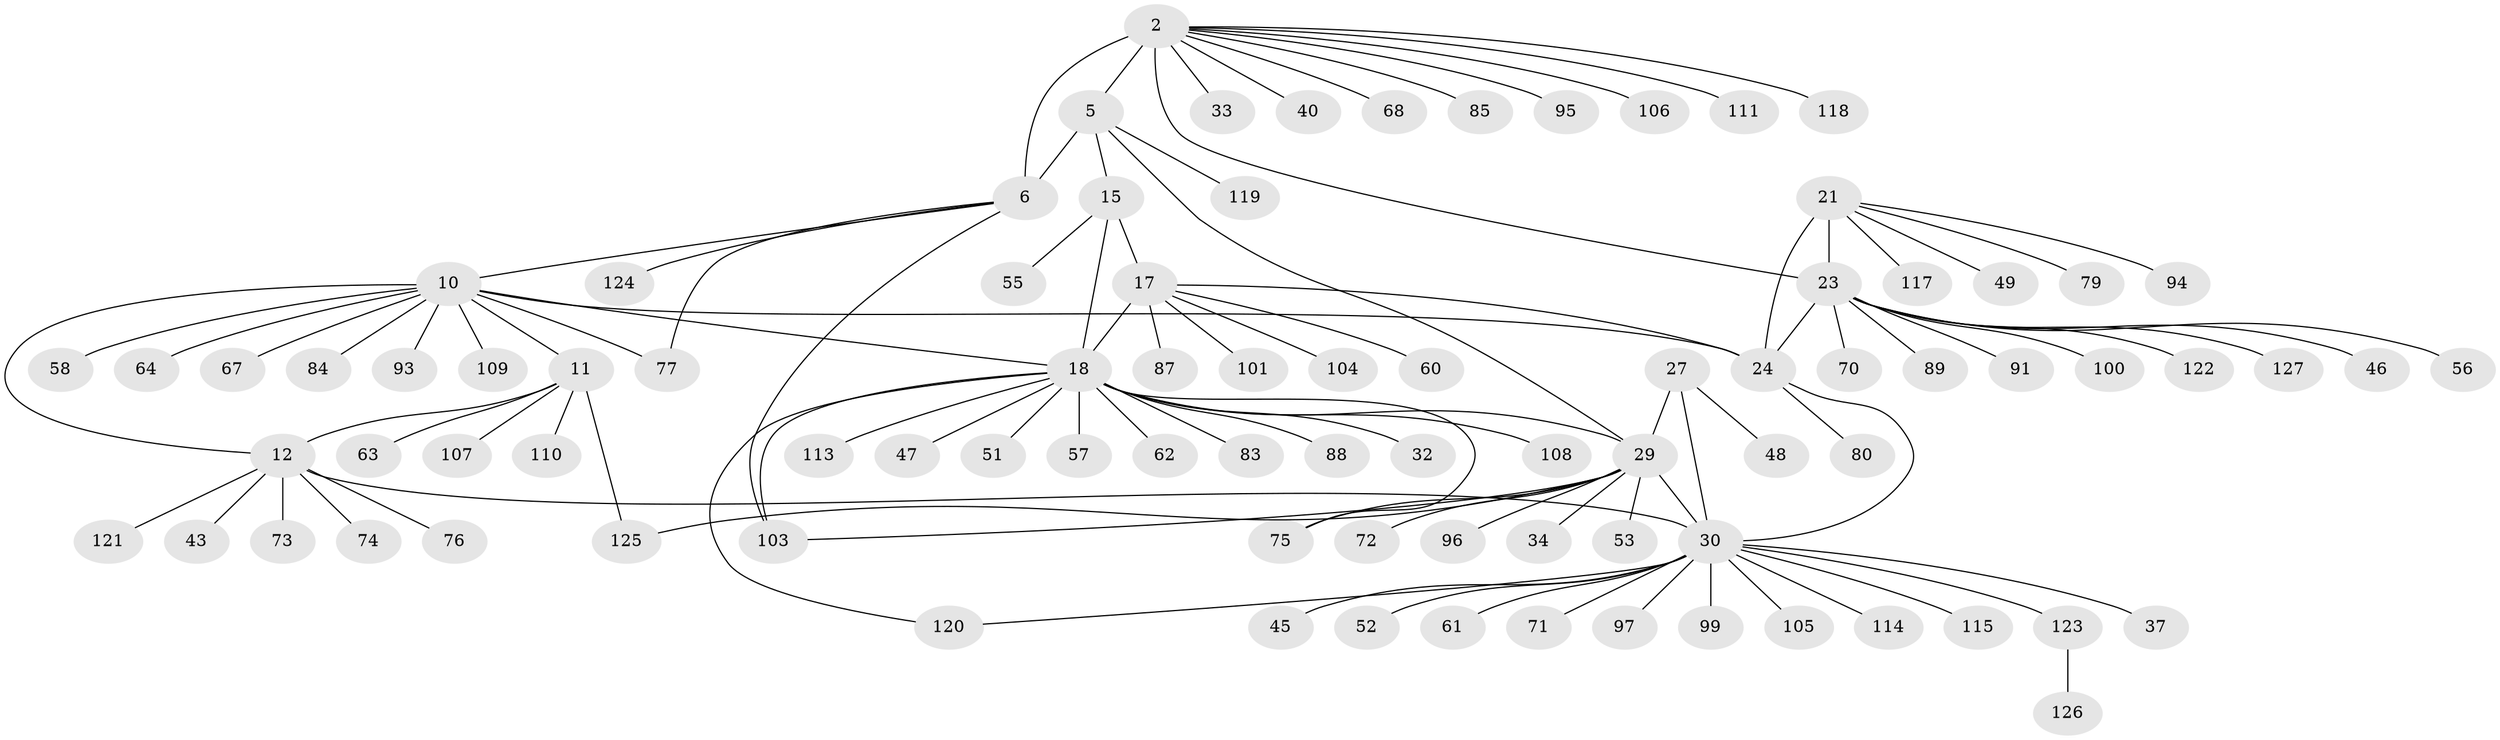 // original degree distribution, {10: 0.023622047244094488, 9: 0.031496062992125984, 8: 0.03937007874015748, 7: 0.05511811023622047, 5: 0.015748031496062992, 11: 0.023622047244094488, 6: 0.031496062992125984, 13: 0.015748031496062992, 2: 0.14960629921259844, 1: 0.5748031496062992, 3: 0.023622047244094488, 4: 0.015748031496062992}
// Generated by graph-tools (version 1.1) at 2025/59/03/04/25 21:59:06]
// undirected, 88 vertices, 104 edges
graph export_dot {
graph [start="1"]
  node [color=gray90,style=filled];
  2 [super="+1"];
  5 [super="+3"];
  6 [super="+4"];
  10 [super="+7"];
  11 [super="+9"];
  12 [super="+8"];
  15 [super="+14"];
  17 [super="+13"];
  18 [super="+16"];
  21 [super="+20"];
  23 [super="+19"];
  24 [super="+22"];
  27 [super="+26"];
  29 [super="+28"];
  30 [super="+25"];
  32;
  33;
  34;
  37;
  40;
  43;
  45;
  46;
  47;
  48;
  49;
  51;
  52;
  53;
  55;
  56;
  57;
  58;
  60;
  61;
  62;
  63;
  64;
  67;
  68;
  70;
  71;
  72;
  73 [super="+54"];
  74;
  75 [super="+41"];
  76 [super="+66"];
  77 [super="+39"];
  79;
  80;
  83;
  84;
  85 [super="+59"];
  87;
  88 [super="+65"];
  89;
  91;
  93;
  94;
  95;
  96;
  97;
  99;
  100 [super="+78"];
  101;
  103 [super="+36"];
  104;
  105 [super="+90"];
  106;
  107 [super="+86"];
  108;
  109 [super="+98"];
  110;
  111;
  113;
  114;
  115 [super="+112"];
  117;
  118;
  119;
  120;
  121;
  122;
  123 [super="+92"];
  124;
  125 [super="+82"];
  126;
  127 [super="+116"];
  2 -- 5 [weight=4];
  2 -- 6 [weight=4];
  2 -- 33;
  2 -- 40;
  2 -- 106;
  2 -- 68;
  2 -- 111;
  2 -- 118;
  2 -- 23;
  2 -- 95;
  2 -- 85;
  5 -- 6 [weight=4];
  5 -- 119;
  5 -- 29;
  5 -- 15;
  6 -- 124;
  6 -- 10;
  6 -- 103;
  6 -- 77;
  10 -- 11 [weight=4];
  10 -- 12 [weight=4];
  10 -- 64;
  10 -- 77;
  10 -- 24;
  10 -- 67;
  10 -- 18;
  10 -- 84;
  10 -- 58;
  10 -- 93;
  10 -- 109;
  11 -- 12 [weight=4];
  11 -- 63;
  11 -- 110;
  11 -- 125;
  11 -- 107;
  12 -- 43;
  12 -- 121;
  12 -- 74;
  12 -- 30;
  12 -- 73;
  12 -- 76;
  15 -- 17 [weight=4];
  15 -- 18 [weight=4];
  15 -- 55;
  17 -- 18 [weight=4];
  17 -- 24;
  17 -- 104;
  17 -- 101;
  17 -- 87;
  17 -- 60;
  18 -- 51;
  18 -- 62;
  18 -- 108;
  18 -- 120;
  18 -- 29;
  18 -- 32;
  18 -- 47;
  18 -- 83;
  18 -- 113;
  18 -- 57;
  18 -- 75;
  18 -- 103;
  18 -- 88;
  21 -- 23 [weight=4];
  21 -- 24 [weight=4];
  21 -- 49;
  21 -- 117;
  21 -- 94;
  21 -- 79;
  23 -- 24 [weight=4];
  23 -- 56;
  23 -- 89;
  23 -- 70;
  23 -- 122;
  23 -- 91;
  23 -- 46;
  23 -- 100;
  23 -- 127;
  24 -- 30;
  24 -- 80;
  27 -- 29 [weight=4];
  27 -- 30 [weight=4];
  27 -- 48;
  29 -- 30 [weight=4];
  29 -- 53;
  29 -- 96;
  29 -- 34;
  29 -- 103;
  29 -- 72;
  29 -- 75;
  29 -- 125;
  30 -- 52;
  30 -- 61;
  30 -- 71;
  30 -- 97;
  30 -- 120;
  30 -- 99;
  30 -- 37;
  30 -- 45;
  30 -- 114;
  30 -- 105;
  30 -- 123;
  30 -- 115;
  123 -- 126;
}
